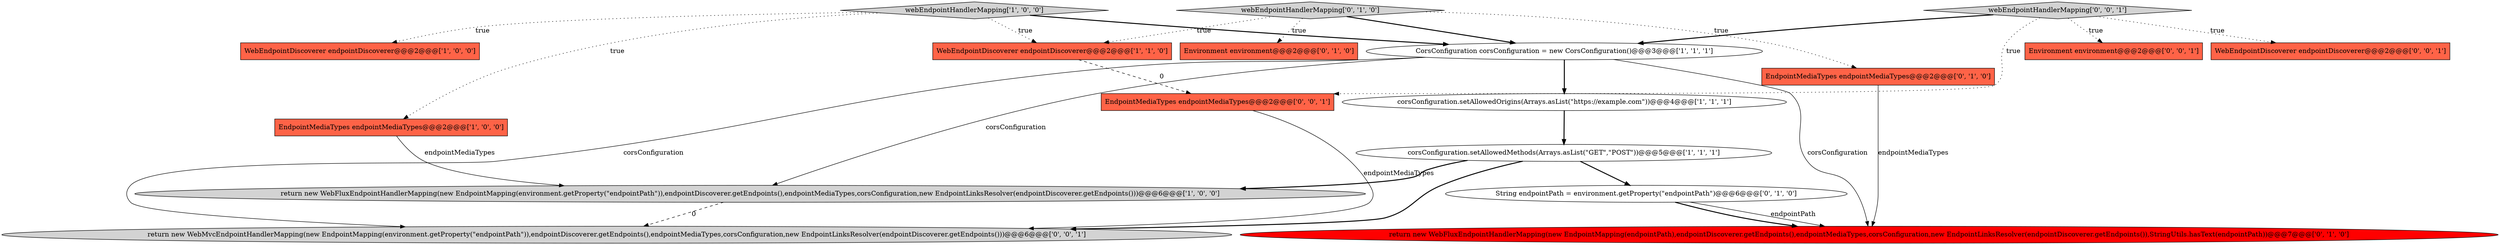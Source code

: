 digraph {
5 [style = filled, label = "return new WebFluxEndpointHandlerMapping(new EndpointMapping(environment.getProperty(\"endpointPath\")),endpointDiscoverer.getEndpoints(),endpointMediaTypes,corsConfiguration,new EndpointLinksResolver(endpointDiscoverer.getEndpoints()))@@@6@@@['1', '0', '0']", fillcolor = lightgray, shape = ellipse image = "AAA0AAABBB1BBB"];
11 [style = filled, label = "return new WebFluxEndpointHandlerMapping(new EndpointMapping(endpointPath),endpointDiscoverer.getEndpoints(),endpointMediaTypes,corsConfiguration,new EndpointLinksResolver(endpointDiscoverer.getEndpoints()),StringUtils.hasText(endpointPath))@@@7@@@['0', '1', '0']", fillcolor = red, shape = ellipse image = "AAA1AAABBB2BBB"];
0 [style = filled, label = "corsConfiguration.setAllowedOrigins(Arrays.asList(\"https://example.com\"))@@@4@@@['1', '1', '1']", fillcolor = white, shape = ellipse image = "AAA0AAABBB1BBB"];
14 [style = filled, label = "Environment environment@@@2@@@['0', '0', '1']", fillcolor = tomato, shape = box image = "AAA0AAABBB3BBB"];
6 [style = filled, label = "WebEndpointDiscoverer endpointDiscoverer@@@2@@@['1', '1', '0']", fillcolor = tomato, shape = box image = "AAA0AAABBB1BBB"];
8 [style = filled, label = "webEndpointHandlerMapping['0', '1', '0']", fillcolor = lightgray, shape = diamond image = "AAA0AAABBB2BBB"];
12 [style = filled, label = "EndpointMediaTypes endpointMediaTypes@@@2@@@['0', '1', '0']", fillcolor = tomato, shape = box image = "AAA0AAABBB2BBB"];
17 [style = filled, label = "EndpointMediaTypes endpointMediaTypes@@@2@@@['0', '0', '1']", fillcolor = tomato, shape = box image = "AAA0AAABBB3BBB"];
1 [style = filled, label = "WebEndpointDiscoverer endpointDiscoverer@@@2@@@['1', '0', '0']", fillcolor = tomato, shape = box image = "AAA0AAABBB1BBB"];
7 [style = filled, label = "corsConfiguration.setAllowedMethods(Arrays.asList(\"GET\",\"POST\"))@@@5@@@['1', '1', '1']", fillcolor = white, shape = ellipse image = "AAA0AAABBB1BBB"];
15 [style = filled, label = "WebEndpointDiscoverer endpointDiscoverer@@@2@@@['0', '0', '1']", fillcolor = tomato, shape = box image = "AAA0AAABBB3BBB"];
13 [style = filled, label = "webEndpointHandlerMapping['0', '0', '1']", fillcolor = lightgray, shape = diamond image = "AAA0AAABBB3BBB"];
2 [style = filled, label = "EndpointMediaTypes endpointMediaTypes@@@2@@@['1', '0', '0']", fillcolor = tomato, shape = box image = "AAA0AAABBB1BBB"];
9 [style = filled, label = "Environment environment@@@2@@@['0', '1', '0']", fillcolor = tomato, shape = box image = "AAA0AAABBB2BBB"];
3 [style = filled, label = "CorsConfiguration corsConfiguration = new CorsConfiguration()@@@3@@@['1', '1', '1']", fillcolor = white, shape = ellipse image = "AAA0AAABBB1BBB"];
4 [style = filled, label = "webEndpointHandlerMapping['1', '0', '0']", fillcolor = lightgray, shape = diamond image = "AAA0AAABBB1BBB"];
10 [style = filled, label = "String endpointPath = environment.getProperty(\"endpointPath\")@@@6@@@['0', '1', '0']", fillcolor = white, shape = ellipse image = "AAA0AAABBB2BBB"];
16 [style = filled, label = "return new WebMvcEndpointHandlerMapping(new EndpointMapping(environment.getProperty(\"endpointPath\")),endpointDiscoverer.getEndpoints(),endpointMediaTypes,corsConfiguration,new EndpointLinksResolver(endpointDiscoverer.getEndpoints()))@@@6@@@['0', '0', '1']", fillcolor = lightgray, shape = ellipse image = "AAA0AAABBB3BBB"];
4->6 [style = dotted, label="true"];
4->3 [style = bold, label=""];
13->17 [style = dotted, label="true"];
17->16 [style = solid, label="endpointMediaTypes"];
10->11 [style = solid, label="endpointPath"];
4->1 [style = dotted, label="true"];
7->10 [style = bold, label=""];
8->3 [style = bold, label=""];
3->5 [style = solid, label="corsConfiguration"];
6->17 [style = dashed, label="0"];
3->16 [style = solid, label="corsConfiguration"];
2->5 [style = solid, label="endpointMediaTypes"];
3->0 [style = bold, label=""];
0->7 [style = bold, label=""];
5->16 [style = dashed, label="0"];
7->5 [style = bold, label=""];
8->6 [style = dotted, label="true"];
8->12 [style = dotted, label="true"];
13->3 [style = bold, label=""];
7->16 [style = bold, label=""];
3->11 [style = solid, label="corsConfiguration"];
13->15 [style = dotted, label="true"];
8->9 [style = dotted, label="true"];
13->14 [style = dotted, label="true"];
12->11 [style = solid, label="endpointMediaTypes"];
4->2 [style = dotted, label="true"];
10->11 [style = bold, label=""];
}

